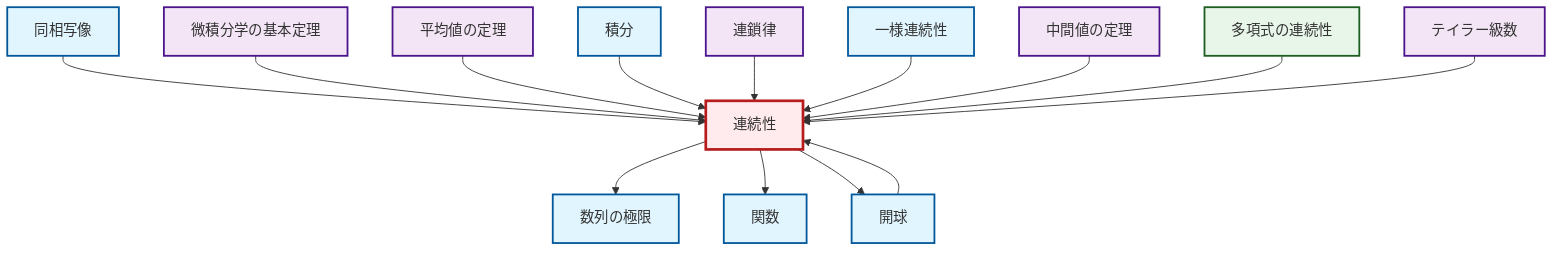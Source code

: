 graph TD
    classDef definition fill:#e1f5fe,stroke:#01579b,stroke-width:2px
    classDef theorem fill:#f3e5f5,stroke:#4a148c,stroke-width:2px
    classDef axiom fill:#fff3e0,stroke:#e65100,stroke-width:2px
    classDef example fill:#e8f5e9,stroke:#1b5e20,stroke-width:2px
    classDef current fill:#ffebee,stroke:#b71c1c,stroke-width:3px
    thm-intermediate-value["中間値の定理"]:::theorem
    def-uniform-continuity["一様連続性"]:::definition
    thm-fundamental-calculus["微積分学の基本定理"]:::theorem
    ex-polynomial-continuity["多項式の連続性"]:::example
    thm-mean-value["平均値の定理"]:::theorem
    def-integral["積分"]:::definition
    thm-chain-rule["連鎖律"]:::theorem
    def-continuity["連続性"]:::definition
    def-function["関数"]:::definition
    thm-taylor-series["テイラー級数"]:::theorem
    def-open-ball["開球"]:::definition
    def-homeomorphism["同相写像"]:::definition
    def-limit["数列の極限"]:::definition
    def-open-ball --> def-continuity
    def-homeomorphism --> def-continuity
    def-continuity --> def-limit
    def-continuity --> def-function
    thm-fundamental-calculus --> def-continuity
    thm-mean-value --> def-continuity
    def-integral --> def-continuity
    thm-chain-rule --> def-continuity
    def-uniform-continuity --> def-continuity
    thm-intermediate-value --> def-continuity
    ex-polynomial-continuity --> def-continuity
    thm-taylor-series --> def-continuity
    def-continuity --> def-open-ball
    class def-continuity current